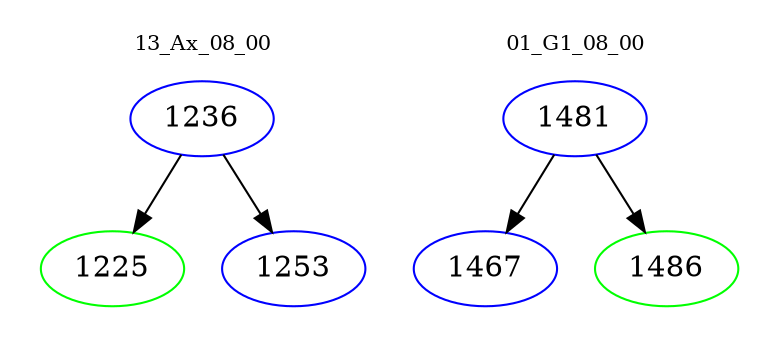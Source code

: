 digraph{
subgraph cluster_0 {
color = white
label = "13_Ax_08_00";
fontsize=10;
T0_1236 [label="1236", color="blue"]
T0_1236 -> T0_1225 [color="black"]
T0_1225 [label="1225", color="green"]
T0_1236 -> T0_1253 [color="black"]
T0_1253 [label="1253", color="blue"]
}
subgraph cluster_1 {
color = white
label = "01_G1_08_00";
fontsize=10;
T1_1481 [label="1481", color="blue"]
T1_1481 -> T1_1467 [color="black"]
T1_1467 [label="1467", color="blue"]
T1_1481 -> T1_1486 [color="black"]
T1_1486 [label="1486", color="green"]
}
}
